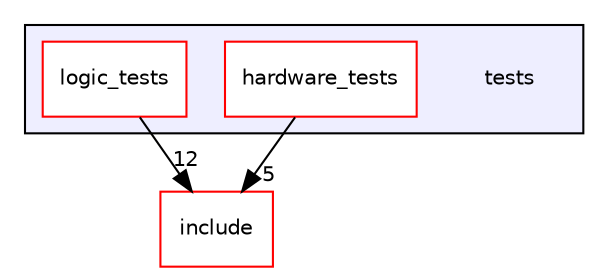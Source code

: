 digraph "tests" {
  compound=true
  node [ fontsize="10", fontname="Helvetica"];
  edge [ labelfontsize="10", labelfontname="Helvetica"];
  subgraph clusterdir_59425e443f801f1f2fd8bbe4959a3ccf {
    graph [ bgcolor="#eeeeff", pencolor="black", label="" URL="dir_59425e443f801f1f2fd8bbe4959a3ccf.html"];
    dir_59425e443f801f1f2fd8bbe4959a3ccf [shape=plaintext label="tests"];
  dir_00623b0af23f83b5340724c4324123c9 [shape=box label="hardware_tests" fillcolor="white" style="filled" color="red" URL="dir_00623b0af23f83b5340724c4324123c9.html"];
  dir_50ba7c4cc35488581ca04a703956ea6d [shape=box label="logic_tests" fillcolor="white" style="filled" color="red" URL="dir_50ba7c4cc35488581ca04a703956ea6d.html"];
  }
  dir_d44c64559bbebec7f509842c48db8b23 [shape=box label="include" fillcolor="white" style="filled" color="red" URL="dir_d44c64559bbebec7f509842c48db8b23.html"];
  dir_50ba7c4cc35488581ca04a703956ea6d->dir_d44c64559bbebec7f509842c48db8b23 [headlabel="12", labeldistance=1.5 headhref="dir_000017_000000.html"];
  dir_00623b0af23f83b5340724c4324123c9->dir_d44c64559bbebec7f509842c48db8b23 [headlabel="5", labeldistance=1.5 headhref="dir_000014_000000.html"];
}
